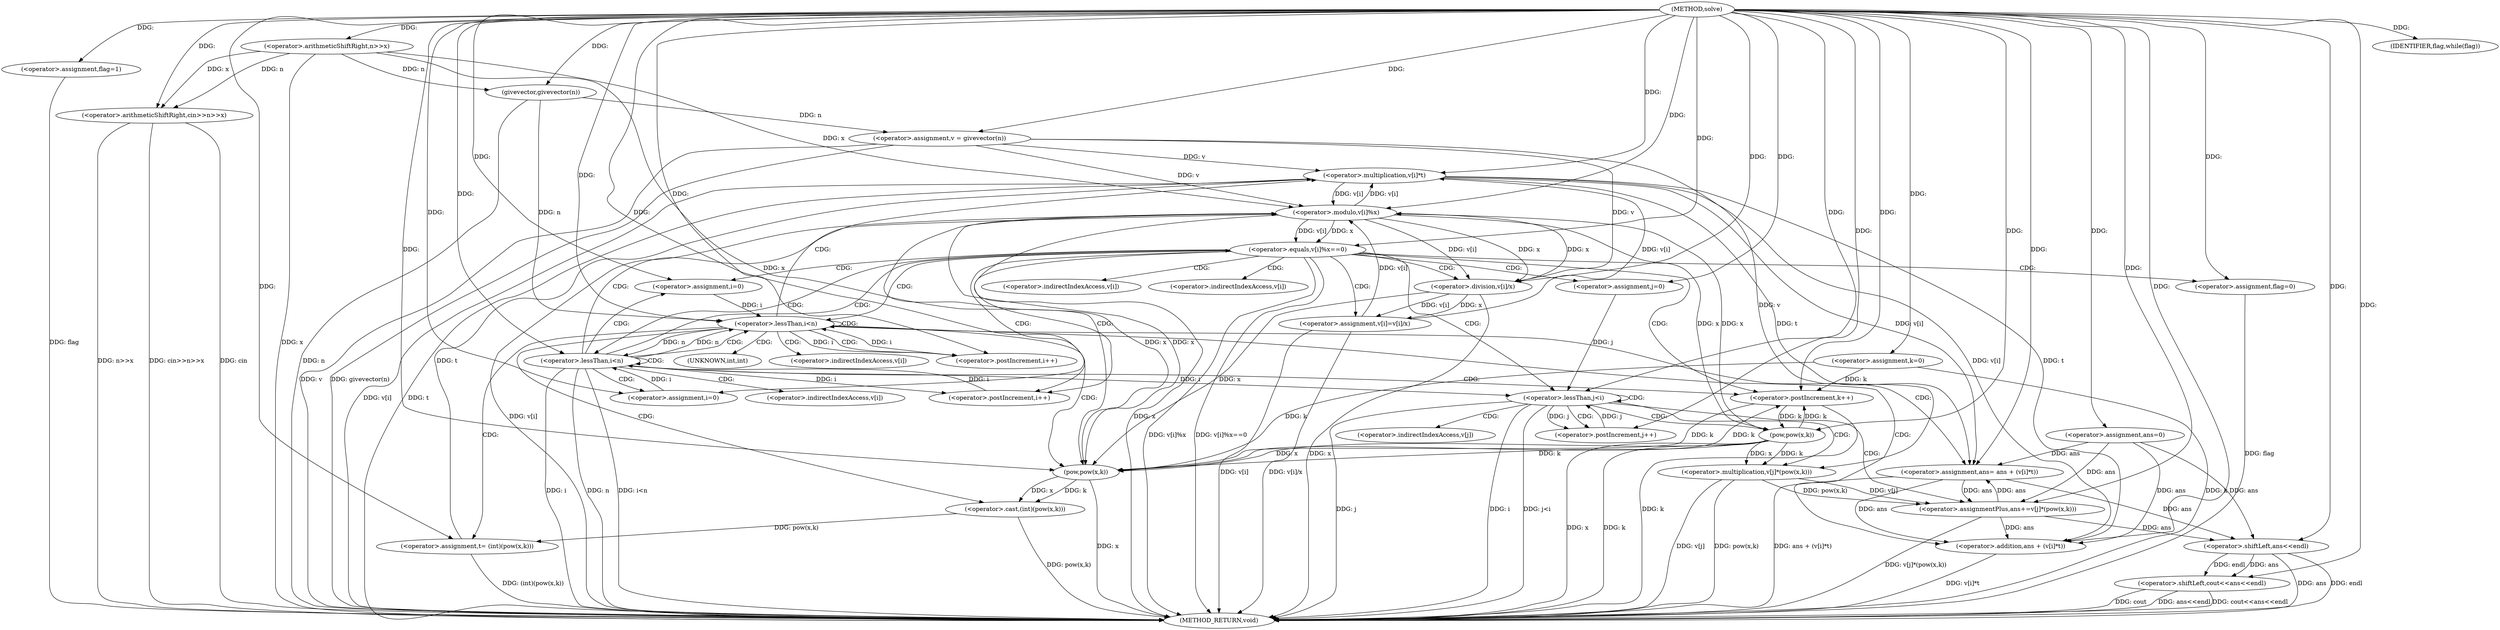 digraph "solve" {  
"1000453" [label = "(METHOD,solve)" ]
"1000572" [label = "(METHOD_RETURN,void)" ]
"1000457" [label = "(<operator>.arithmeticShiftRight,cin>>n>>x)" ]
"1000463" [label = "(<operator>.assignment,v = givevector(n))" ]
"1000468" [label = "(<operator>.assignment,flag=1)" ]
"1000472" [label = "(<operator>.assignment,k=0)" ]
"1000476" [label = "(<operator>.assignment,ans=0)" ]
"1000567" [label = "(<operator>.shiftLeft,cout<<ans<<endl)" ]
"1000480" [label = "(IDENTIFIER,flag,while(flag))" ]
"1000459" [label = "(<operator>.arithmeticShiftRight,n>>x)" ]
"1000465" [label = "(givevector,givevector(n))" ]
"1000510" [label = "(<operator>.postIncrement,k++)" ]
"1000569" [label = "(<operator>.shiftLeft,ans<<endl)" ]
"1000484" [label = "(<operator>.assignment,i=0)" ]
"1000487" [label = "(<operator>.lessThan,i<n)" ]
"1000490" [label = "(<operator>.postIncrement,i++)" ]
"1000514" [label = "(<operator>.assignment,i=0)" ]
"1000517" [label = "(<operator>.lessThan,i<n)" ]
"1000520" [label = "(<operator>.postIncrement,i++)" ]
"1000494" [label = "(<operator>.assignment,t= (int)(pow(x,k)))" ]
"1000501" [label = "(<operator>.assignment,ans= ans + (v[i]*t))" ]
"1000524" [label = "(<operator>.equals,v[i]%x==0)" ]
"1000496" [label = "(<operator>.cast,(int)(pow(x,k)))" ]
"1000503" [label = "(<operator>.addition,ans + (v[i]*t))" ]
"1000532" [label = "(<operator>.assignment,v[i]=v[i]/x)" ]
"1000498" [label = "(pow,pow(x,k))" ]
"1000505" [label = "(<operator>.multiplication,v[i]*t)" ]
"1000525" [label = "(<operator>.modulo,v[i]%x)" ]
"1000543" [label = "(<operator>.assignment,flag=0)" ]
"1000536" [label = "(<operator>.division,v[i]/x)" ]
"1000548" [label = "(<operator>.assignment,j=0)" ]
"1000551" [label = "(<operator>.lessThan,j<i)" ]
"1000554" [label = "(<operator>.postIncrement,j++)" ]
"1000557" [label = "(<operator>.assignmentPlus,ans+=v[j]*(pow(x,k)))" ]
"1000559" [label = "(<operator>.multiplication,v[j]*(pow(x,k)))" ]
"1000563" [label = "(pow,pow(x,k))" ]
"1000497" [label = "(UNKNOWN,int,int)" ]
"1000506" [label = "(<operator>.indirectIndexAccess,v[i])" ]
"1000526" [label = "(<operator>.indirectIndexAccess,v[i])" ]
"1000533" [label = "(<operator>.indirectIndexAccess,v[i])" ]
"1000537" [label = "(<operator>.indirectIndexAccess,v[i])" ]
"1000560" [label = "(<operator>.indirectIndexAccess,v[j])" ]
  "1000459" -> "1000572"  [ label = "DDG: x"] 
  "1000457" -> "1000572"  [ label = "DDG: n>>x"] 
  "1000457" -> "1000572"  [ label = "DDG: cin>>n>>x"] 
  "1000463" -> "1000572"  [ label = "DDG: v"] 
  "1000465" -> "1000572"  [ label = "DDG: n"] 
  "1000463" -> "1000572"  [ label = "DDG: givevector(n)"] 
  "1000468" -> "1000572"  [ label = "DDG: flag"] 
  "1000472" -> "1000572"  [ label = "DDG: k"] 
  "1000510" -> "1000572"  [ label = "DDG: k"] 
  "1000517" -> "1000572"  [ label = "DDG: i"] 
  "1000517" -> "1000572"  [ label = "DDG: n"] 
  "1000517" -> "1000572"  [ label = "DDG: i<n"] 
  "1000525" -> "1000572"  [ label = "DDG: v[i]"] 
  "1000525" -> "1000572"  [ label = "DDG: x"] 
  "1000524" -> "1000572"  [ label = "DDG: v[i]%x"] 
  "1000524" -> "1000572"  [ label = "DDG: v[i]%x==0"] 
  "1000543" -> "1000572"  [ label = "DDG: flag"] 
  "1000551" -> "1000572"  [ label = "DDG: j"] 
  "1000551" -> "1000572"  [ label = "DDG: i"] 
  "1000551" -> "1000572"  [ label = "DDG: j<i"] 
  "1000569" -> "1000572"  [ label = "DDG: ans"] 
  "1000567" -> "1000572"  [ label = "DDG: ans<<endl"] 
  "1000567" -> "1000572"  [ label = "DDG: cout<<ans<<endl"] 
  "1000559" -> "1000572"  [ label = "DDG: v[j]"] 
  "1000563" -> "1000572"  [ label = "DDG: x"] 
  "1000563" -> "1000572"  [ label = "DDG: k"] 
  "1000559" -> "1000572"  [ label = "DDG: pow(x,k)"] 
  "1000557" -> "1000572"  [ label = "DDG: v[j]*(pow(x,k))"] 
  "1000532" -> "1000572"  [ label = "DDG: v[i]"] 
  "1000536" -> "1000572"  [ label = "DDG: x"] 
  "1000532" -> "1000572"  [ label = "DDG: v[i]/x"] 
  "1000498" -> "1000572"  [ label = "DDG: x"] 
  "1000496" -> "1000572"  [ label = "DDG: pow(x,k)"] 
  "1000494" -> "1000572"  [ label = "DDG: (int)(pow(x,k))"] 
  "1000505" -> "1000572"  [ label = "DDG: v[i]"] 
  "1000505" -> "1000572"  [ label = "DDG: t"] 
  "1000503" -> "1000572"  [ label = "DDG: v[i]*t"] 
  "1000501" -> "1000572"  [ label = "DDG: ans + (v[i]*t)"] 
  "1000457" -> "1000572"  [ label = "DDG: cin"] 
  "1000567" -> "1000572"  [ label = "DDG: cout"] 
  "1000569" -> "1000572"  [ label = "DDG: endl"] 
  "1000465" -> "1000463"  [ label = "DDG: n"] 
  "1000453" -> "1000468"  [ label = "DDG: "] 
  "1000453" -> "1000472"  [ label = "DDG: "] 
  "1000453" -> "1000476"  [ label = "DDG: "] 
  "1000453" -> "1000457"  [ label = "DDG: "] 
  "1000459" -> "1000457"  [ label = "DDG: n"] 
  "1000459" -> "1000457"  [ label = "DDG: x"] 
  "1000453" -> "1000463"  [ label = "DDG: "] 
  "1000453" -> "1000480"  [ label = "DDG: "] 
  "1000453" -> "1000567"  [ label = "DDG: "] 
  "1000569" -> "1000567"  [ label = "DDG: endl"] 
  "1000569" -> "1000567"  [ label = "DDG: ans"] 
  "1000453" -> "1000459"  [ label = "DDG: "] 
  "1000459" -> "1000465"  [ label = "DDG: n"] 
  "1000453" -> "1000465"  [ label = "DDG: "] 
  "1000476" -> "1000569"  [ label = "DDG: ans"] 
  "1000557" -> "1000569"  [ label = "DDG: ans"] 
  "1000501" -> "1000569"  [ label = "DDG: ans"] 
  "1000453" -> "1000569"  [ label = "DDG: "] 
  "1000453" -> "1000484"  [ label = "DDG: "] 
  "1000472" -> "1000510"  [ label = "DDG: k"] 
  "1000563" -> "1000510"  [ label = "DDG: k"] 
  "1000498" -> "1000510"  [ label = "DDG: k"] 
  "1000453" -> "1000510"  [ label = "DDG: "] 
  "1000453" -> "1000514"  [ label = "DDG: "] 
  "1000484" -> "1000487"  [ label = "DDG: i"] 
  "1000490" -> "1000487"  [ label = "DDG: i"] 
  "1000453" -> "1000487"  [ label = "DDG: "] 
  "1000465" -> "1000487"  [ label = "DDG: n"] 
  "1000517" -> "1000487"  [ label = "DDG: n"] 
  "1000487" -> "1000490"  [ label = "DDG: i"] 
  "1000453" -> "1000490"  [ label = "DDG: "] 
  "1000496" -> "1000494"  [ label = "DDG: pow(x,k)"] 
  "1000476" -> "1000501"  [ label = "DDG: ans"] 
  "1000557" -> "1000501"  [ label = "DDG: ans"] 
  "1000453" -> "1000501"  [ label = "DDG: "] 
  "1000505" -> "1000501"  [ label = "DDG: v[i]"] 
  "1000505" -> "1000501"  [ label = "DDG: t"] 
  "1000514" -> "1000517"  [ label = "DDG: i"] 
  "1000520" -> "1000517"  [ label = "DDG: i"] 
  "1000453" -> "1000517"  [ label = "DDG: "] 
  "1000487" -> "1000517"  [ label = "DDG: n"] 
  "1000517" -> "1000520"  [ label = "DDG: i"] 
  "1000453" -> "1000520"  [ label = "DDG: "] 
  "1000453" -> "1000494"  [ label = "DDG: "] 
  "1000498" -> "1000496"  [ label = "DDG: x"] 
  "1000498" -> "1000496"  [ label = "DDG: k"] 
  "1000476" -> "1000503"  [ label = "DDG: ans"] 
  "1000557" -> "1000503"  [ label = "DDG: ans"] 
  "1000501" -> "1000503"  [ label = "DDG: ans"] 
  "1000453" -> "1000503"  [ label = "DDG: "] 
  "1000505" -> "1000503"  [ label = "DDG: v[i]"] 
  "1000505" -> "1000503"  [ label = "DDG: t"] 
  "1000525" -> "1000524"  [ label = "DDG: v[i]"] 
  "1000525" -> "1000524"  [ label = "DDG: x"] 
  "1000453" -> "1000524"  [ label = "DDG: "] 
  "1000536" -> "1000532"  [ label = "DDG: x"] 
  "1000536" -> "1000532"  [ label = "DDG: v[i]"] 
  "1000459" -> "1000498"  [ label = "DDG: x"] 
  "1000525" -> "1000498"  [ label = "DDG: x"] 
  "1000563" -> "1000498"  [ label = "DDG: x"] 
  "1000536" -> "1000498"  [ label = "DDG: x"] 
  "1000453" -> "1000498"  [ label = "DDG: "] 
  "1000472" -> "1000498"  [ label = "DDG: k"] 
  "1000510" -> "1000498"  [ label = "DDG: k"] 
  "1000563" -> "1000498"  [ label = "DDG: k"] 
  "1000463" -> "1000505"  [ label = "DDG: v"] 
  "1000525" -> "1000505"  [ label = "DDG: v[i]"] 
  "1000532" -> "1000505"  [ label = "DDG: v[i]"] 
  "1000494" -> "1000505"  [ label = "DDG: t"] 
  "1000453" -> "1000505"  [ label = "DDG: "] 
  "1000463" -> "1000525"  [ label = "DDG: v"] 
  "1000532" -> "1000525"  [ label = "DDG: v[i]"] 
  "1000505" -> "1000525"  [ label = "DDG: v[i]"] 
  "1000459" -> "1000525"  [ label = "DDG: x"] 
  "1000563" -> "1000525"  [ label = "DDG: x"] 
  "1000536" -> "1000525"  [ label = "DDG: x"] 
  "1000498" -> "1000525"  [ label = "DDG: x"] 
  "1000453" -> "1000525"  [ label = "DDG: "] 
  "1000453" -> "1000543"  [ label = "DDG: "] 
  "1000463" -> "1000536"  [ label = "DDG: v"] 
  "1000525" -> "1000536"  [ label = "DDG: v[i]"] 
  "1000525" -> "1000536"  [ label = "DDG: x"] 
  "1000453" -> "1000536"  [ label = "DDG: "] 
  "1000453" -> "1000548"  [ label = "DDG: "] 
  "1000548" -> "1000551"  [ label = "DDG: j"] 
  "1000554" -> "1000551"  [ label = "DDG: j"] 
  "1000453" -> "1000551"  [ label = "DDG: "] 
  "1000517" -> "1000551"  [ label = "DDG: i"] 
  "1000551" -> "1000554"  [ label = "DDG: j"] 
  "1000453" -> "1000554"  [ label = "DDG: "] 
  "1000559" -> "1000557"  [ label = "DDG: v[j]"] 
  "1000559" -> "1000557"  [ label = "DDG: pow(x,k)"] 
  "1000476" -> "1000557"  [ label = "DDG: ans"] 
  "1000501" -> "1000557"  [ label = "DDG: ans"] 
  "1000453" -> "1000557"  [ label = "DDG: "] 
  "1000463" -> "1000559"  [ label = "DDG: v"] 
  "1000563" -> "1000559"  [ label = "DDG: k"] 
  "1000563" -> "1000559"  [ label = "DDG: x"] 
  "1000525" -> "1000563"  [ label = "DDG: x"] 
  "1000453" -> "1000563"  [ label = "DDG: "] 
  "1000510" -> "1000563"  [ label = "DDG: k"] 
  "1000487" -> "1000503"  [ label = "CDG: "] 
  "1000487" -> "1000496"  [ label = "CDG: "] 
  "1000487" -> "1000490"  [ label = "CDG: "] 
  "1000487" -> "1000494"  [ label = "CDG: "] 
  "1000487" -> "1000498"  [ label = "CDG: "] 
  "1000487" -> "1000497"  [ label = "CDG: "] 
  "1000487" -> "1000506"  [ label = "CDG: "] 
  "1000487" -> "1000487"  [ label = "CDG: "] 
  "1000487" -> "1000501"  [ label = "CDG: "] 
  "1000487" -> "1000505"  [ label = "CDG: "] 
  "1000517" -> "1000526"  [ label = "CDG: "] 
  "1000517" -> "1000524"  [ label = "CDG: "] 
  "1000517" -> "1000525"  [ label = "CDG: "] 
  "1000517" -> "1000514"  [ label = "CDG: "] 
  "1000517" -> "1000487"  [ label = "CDG: "] 
  "1000517" -> "1000510"  [ label = "CDG: "] 
  "1000517" -> "1000484"  [ label = "CDG: "] 
  "1000517" -> "1000517"  [ label = "CDG: "] 
  "1000524" -> "1000520"  [ label = "CDG: "] 
  "1000524" -> "1000532"  [ label = "CDG: "] 
  "1000524" -> "1000537"  [ label = "CDG: "] 
  "1000524" -> "1000533"  [ label = "CDG: "] 
  "1000524" -> "1000543"  [ label = "CDG: "] 
  "1000524" -> "1000548"  [ label = "CDG: "] 
  "1000524" -> "1000551"  [ label = "CDG: "] 
  "1000524" -> "1000517"  [ label = "CDG: "] 
  "1000524" -> "1000536"  [ label = "CDG: "] 
  "1000524" -> "1000514"  [ label = "CDG: "] 
  "1000524" -> "1000487"  [ label = "CDG: "] 
  "1000524" -> "1000510"  [ label = "CDG: "] 
  "1000524" -> "1000484"  [ label = "CDG: "] 
  "1000551" -> "1000560"  [ label = "CDG: "] 
  "1000551" -> "1000563"  [ label = "CDG: "] 
  "1000551" -> "1000557"  [ label = "CDG: "] 
  "1000551" -> "1000551"  [ label = "CDG: "] 
  "1000551" -> "1000554"  [ label = "CDG: "] 
  "1000551" -> "1000559"  [ label = "CDG: "] 
}
